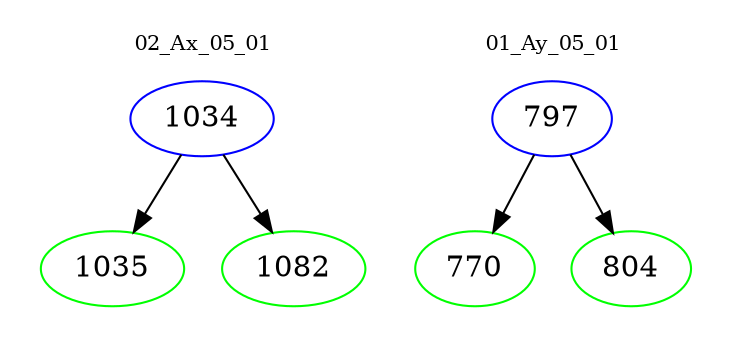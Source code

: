 digraph{
subgraph cluster_0 {
color = white
label = "02_Ax_05_01";
fontsize=10;
T0_1034 [label="1034", color="blue"]
T0_1034 -> T0_1035 [color="black"]
T0_1035 [label="1035", color="green"]
T0_1034 -> T0_1082 [color="black"]
T0_1082 [label="1082", color="green"]
}
subgraph cluster_1 {
color = white
label = "01_Ay_05_01";
fontsize=10;
T1_797 [label="797", color="blue"]
T1_797 -> T1_770 [color="black"]
T1_770 [label="770", color="green"]
T1_797 -> T1_804 [color="black"]
T1_804 [label="804", color="green"]
}
}
